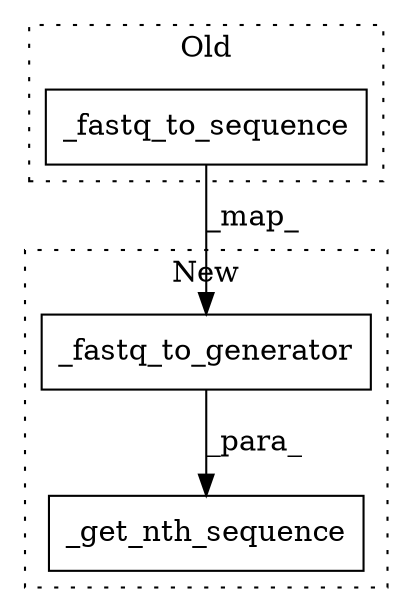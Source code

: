 digraph G {
subgraph cluster0 {
1 [label="_fastq_to_sequence" a="32" s="6765,6827" l="19,1" shape="box"];
label = "Old";
style="dotted";
}
subgraph cluster1 {
2 [label="_fastq_to_generator" a="32" s="6864,6919" l="20,1" shape="box"];
3 [label="_get_nth_sequence" a="32" s="6846,6928" l="18,1" shape="box"];
label = "New";
style="dotted";
}
1 -> 2 [label="_map_"];
2 -> 3 [label="_para_"];
}